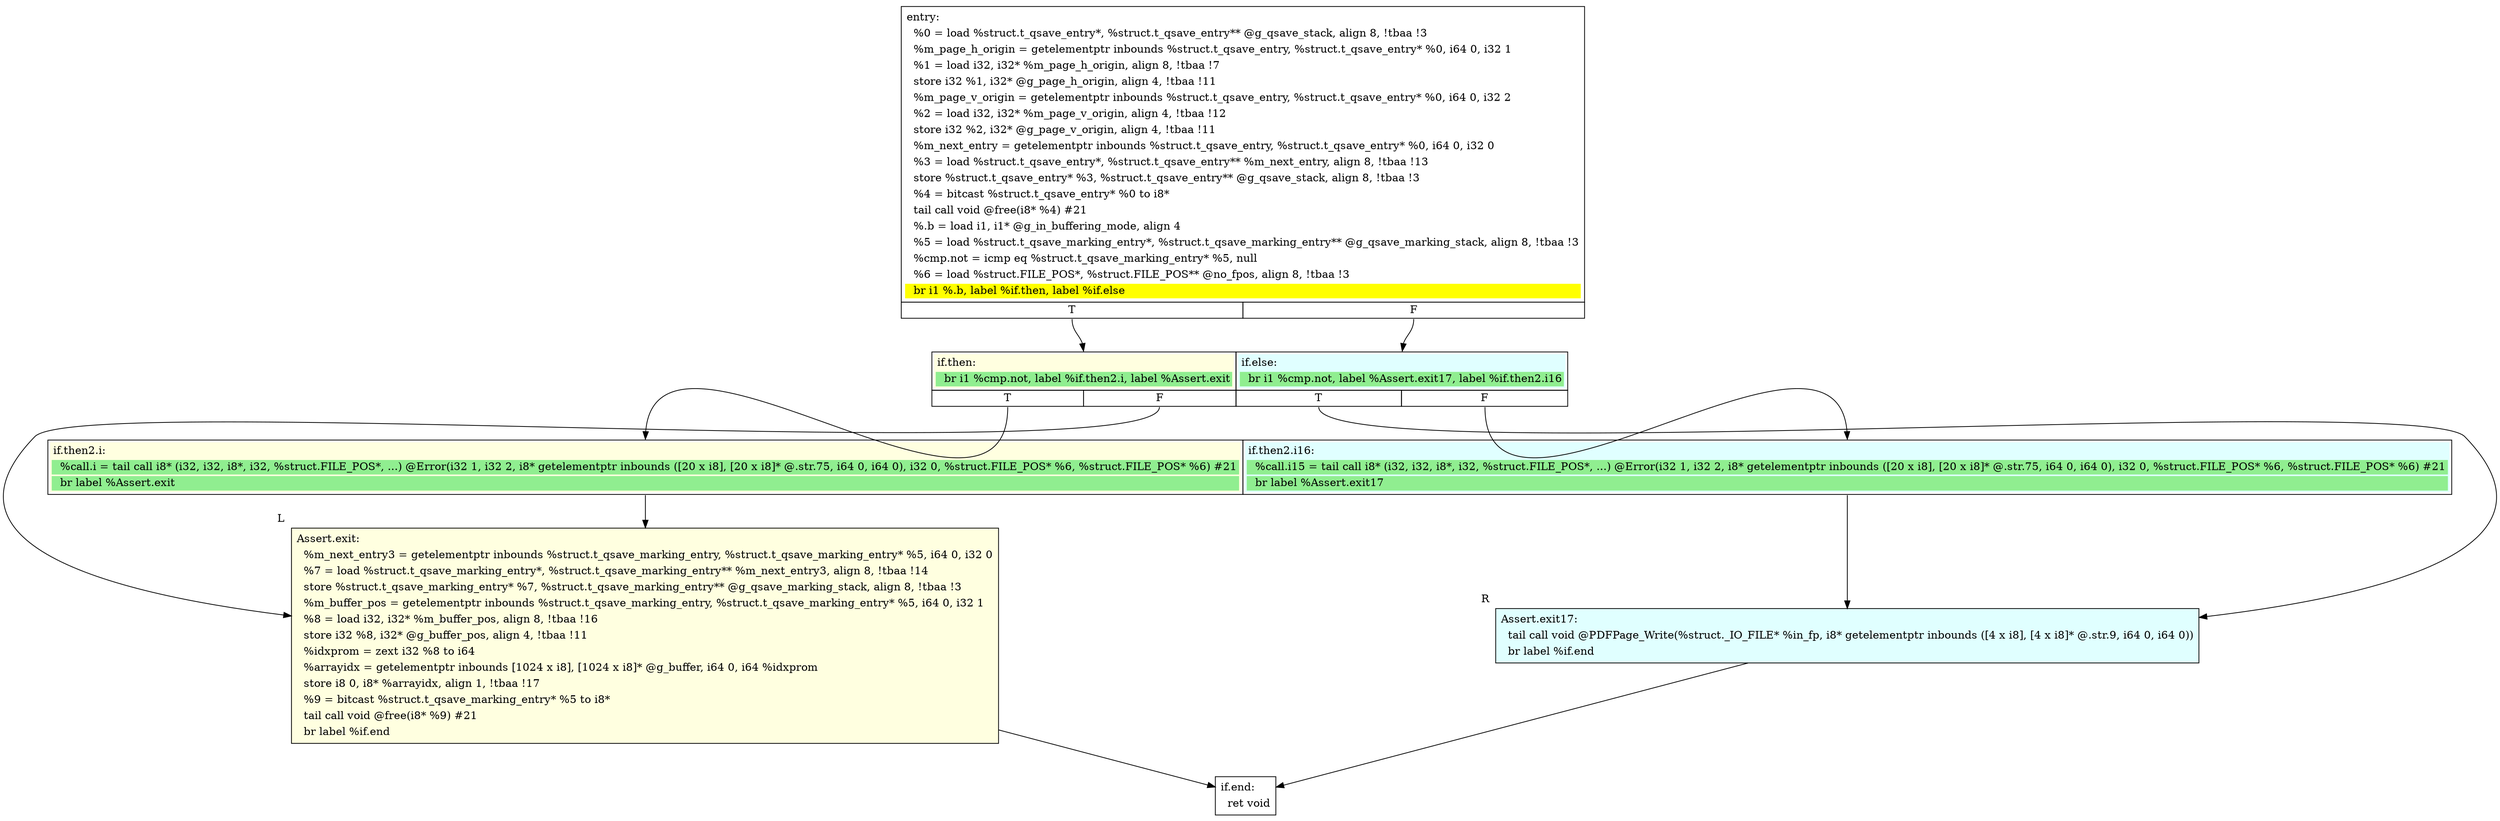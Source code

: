 digraph {
m_bb0 [shape = none, label  = <<table border="0" cellspacing="0">
<tr><td port="f1" border="1" colspan="2"><table bgcolor="LightYellow" border="0">
<tr><td align="left">if.then:</td></tr>
<tr><td bgcolor="lightgreen" align="left">  br i1 %cmp.not, label %if.then2.i, label %Assert.exit</td></tr>
</table>
</td>
<td port="f2" border="1" colspan="2"><table bgcolor="LightCyan" border="0">
<tr><td align="left">if.else:</td></tr>
<tr><td bgcolor="lightgreen" align="left">  br i1 %cmp.not, label %Assert.exit17, label %if.then2.i16</td></tr>
</table>
</td></tr>
<tr><td border="1" port="f1T">T</td><td border="1" port="f1F">F</td>
<td border="1" port="f2T">T</td><td border="1" port="f2F">F</td>
</tr>
</table>> ]
m_bb1 [shape = none, label  = <<table border="0" cellspacing="0">
<tr><td port="f1" border="1" colspan="2"><table bgcolor="LightYellow" border="0">
<tr><td align="left">if.then2.i:</td></tr>
<tr><td bgcolor="lightgreen" align="left">  %call.i = tail call i8* (i32, i32, i8*, i32, %struct.FILE_POS*, ...) @Error(i32 1, i32 2, i8* getelementptr inbounds ([20 x i8], [20 x i8]* @.str.75, i64 0, i64 0), i32 0, %struct.FILE_POS* %6, %struct.FILE_POS* %6) #21</td></tr>
<tr><td bgcolor="lightgreen" align="left">  br label %Assert.exit</td></tr>
</table>
</td>
<td port="f2" border="1" colspan="2"><table bgcolor="LightCyan" border="0">
<tr><td align="left">if.then2.i16:</td></tr>
<tr><td bgcolor="lightgreen" align="left">  %call.i15 = tail call i8* (i32, i32, i8*, i32, %struct.FILE_POS*, ...) @Error(i32 1, i32 2, i8* getelementptr inbounds ([20 x i8], [20 x i8]* @.str.75, i64 0, i64 0), i32 0, %struct.FILE_POS* %6, %struct.FILE_POS* %6) #21</td></tr>
<tr><td bgcolor="lightgreen" align="left">  br label %Assert.exit17</td></tr>
</table>
</td></tr>
</table>> ]
f_bb0 [shape = none, label  = <<table  border="0" cellspacing="0">
<tr><td port="f" border="1" colspan="2"><table border="0">
<tr><td align="left">entry:</td></tr>
<tr><td align="left">  %0 = load %struct.t_qsave_entry*, %struct.t_qsave_entry** @g_qsave_stack, align 8, !tbaa !3</td></tr>
<tr><td align="left">  %m_page_h_origin = getelementptr inbounds %struct.t_qsave_entry, %struct.t_qsave_entry* %0, i64 0, i32 1</td></tr>
<tr><td align="left">  %1 = load i32, i32* %m_page_h_origin, align 8, !tbaa !7</td></tr>
<tr><td align="left">  store i32 %1, i32* @g_page_h_origin, align 4, !tbaa !11</td></tr>
<tr><td align="left">  %m_page_v_origin = getelementptr inbounds %struct.t_qsave_entry, %struct.t_qsave_entry* %0, i64 0, i32 2</td></tr>
<tr><td align="left">  %2 = load i32, i32* %m_page_v_origin, align 4, !tbaa !12</td></tr>
<tr><td align="left">  store i32 %2, i32* @g_page_v_origin, align 4, !tbaa !11</td></tr>
<tr><td align="left">  %m_next_entry = getelementptr inbounds %struct.t_qsave_entry, %struct.t_qsave_entry* %0, i64 0, i32 0</td></tr>
<tr><td align="left">  %3 = load %struct.t_qsave_entry*, %struct.t_qsave_entry** %m_next_entry, align 8, !tbaa !13</td></tr>
<tr><td align="left">  store %struct.t_qsave_entry* %3, %struct.t_qsave_entry** @g_qsave_stack, align 8, !tbaa !3</td></tr>
<tr><td align="left">  %4 = bitcast %struct.t_qsave_entry* %0 to i8*</td></tr>
<tr><td align="left">  tail call void @free(i8* %4) #21</td></tr>
<tr><td align="left">  %.b = load i1, i1* @g_in_buffering_mode, align 4</td></tr>
<tr><td align="left">  %5 = load %struct.t_qsave_marking_entry*, %struct.t_qsave_marking_entry** @g_qsave_marking_stack, align 8, !tbaa !3</td></tr>
<tr><td align="left">  %cmp.not = icmp eq %struct.t_qsave_marking_entry* %5, null</td></tr>
<tr><td align="left">  %6 = load %struct.FILE_POS*, %struct.FILE_POS** @no_fpos, align 8, !tbaa !3</td></tr>
<tr><td bgcolor="yellow" align="left">  br i1 %.b, label %if.then, label %if.else</td></tr>
</table>
</td></tr>
<tr><td border="1" port="fT">T</td><td border="1" port="fF">F</td></tr>
</table>> ]
f_bb1 [shape = none,  xlabel="L", label  = <<table  bgcolor="LightYellow"  border="0" cellspacing="0">
<tr><td port="f" border="1"><table border="0">
<tr><td align="left">Assert.exit:</td></tr>
<tr><td align="left">  %m_next_entry3 = getelementptr inbounds %struct.t_qsave_marking_entry, %struct.t_qsave_marking_entry* %5, i64 0, i32 0</td></tr>
<tr><td align="left">  %7 = load %struct.t_qsave_marking_entry*, %struct.t_qsave_marking_entry** %m_next_entry3, align 8, !tbaa !14</td></tr>
<tr><td align="left">  store %struct.t_qsave_marking_entry* %7, %struct.t_qsave_marking_entry** @g_qsave_marking_stack, align 8, !tbaa !3</td></tr>
<tr><td align="left">  %m_buffer_pos = getelementptr inbounds %struct.t_qsave_marking_entry, %struct.t_qsave_marking_entry* %5, i64 0, i32 1</td></tr>
<tr><td align="left">  %8 = load i32, i32* %m_buffer_pos, align 8, !tbaa !16</td></tr>
<tr><td align="left">  store i32 %8, i32* @g_buffer_pos, align 4, !tbaa !11</td></tr>
<tr><td align="left">  %idxprom = zext i32 %8 to i64</td></tr>
<tr><td align="left">  %arrayidx = getelementptr inbounds [1024 x i8], [1024 x i8]* @g_buffer, i64 0, i64 %idxprom</td></tr>
<tr><td align="left">  store i8 0, i8* %arrayidx, align 1, !tbaa !17</td></tr>
<tr><td align="left">  %9 = bitcast %struct.t_qsave_marking_entry* %5 to i8*</td></tr>
<tr><td align="left">  tail call void @free(i8* %9) #21</td></tr>
<tr><td align="left">  br label %if.end</td></tr>
</table>
</td></tr>
</table>> ]
f_bb2 [shape = none,  xlabel="R", label  = <<table  bgcolor="LightCyan"  border="0" cellspacing="0">
<tr><td port="f" border="1"><table border="0">
<tr><td align="left">Assert.exit17:</td></tr>
<tr><td align="left">  tail call void @PDFPage_Write(%struct._IO_FILE* %in_fp, i8* getelementptr inbounds ([4 x i8], [4 x i8]* @.str.9, i64 0, i64 0))</td></tr>
<tr><td align="left">  br label %if.end</td></tr>
</table>
</td></tr>
</table>> ]
f_bb3 [shape = none, label  = <<table  border="0" cellspacing="0">
<tr><td port="f" border="1"><table border="0">
<tr><td align="left">if.end:</td></tr>
<tr><td align="left">  ret void</td></tr>
</table>
</td></tr>
</table>> ]
f_bb0:fT -> m_bb0:f1
f_bb0:fF -> m_bb0:f2
m_bb0:f1T -> m_bb1:f1
m_bb0:f1F -> f_bb1:f
m_bb1:f1 -> f_bb1:f
f_bb1:f -> f_bb3:f
m_bb0:f2T -> f_bb2:f
m_bb0:f2F -> m_bb1:f2
m_bb1:f2 -> f_bb2:f
f_bb2:f -> f_bb3:f
}

